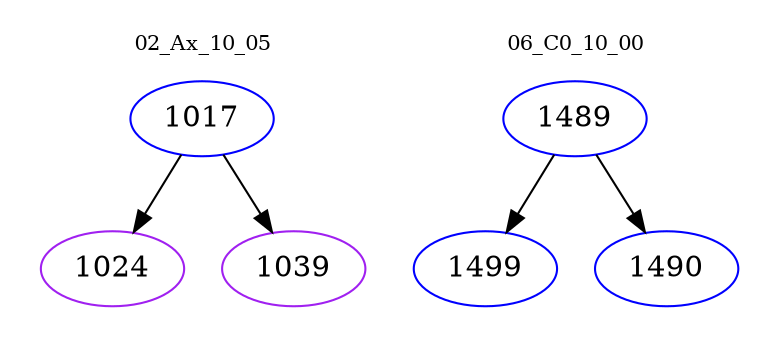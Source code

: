 digraph{
subgraph cluster_0 {
color = white
label = "02_Ax_10_05";
fontsize=10;
T0_1017 [label="1017", color="blue"]
T0_1017 -> T0_1024 [color="black"]
T0_1024 [label="1024", color="purple"]
T0_1017 -> T0_1039 [color="black"]
T0_1039 [label="1039", color="purple"]
}
subgraph cluster_1 {
color = white
label = "06_C0_10_00";
fontsize=10;
T1_1489 [label="1489", color="blue"]
T1_1489 -> T1_1499 [color="black"]
T1_1499 [label="1499", color="blue"]
T1_1489 -> T1_1490 [color="black"]
T1_1490 [label="1490", color="blue"]
}
}

